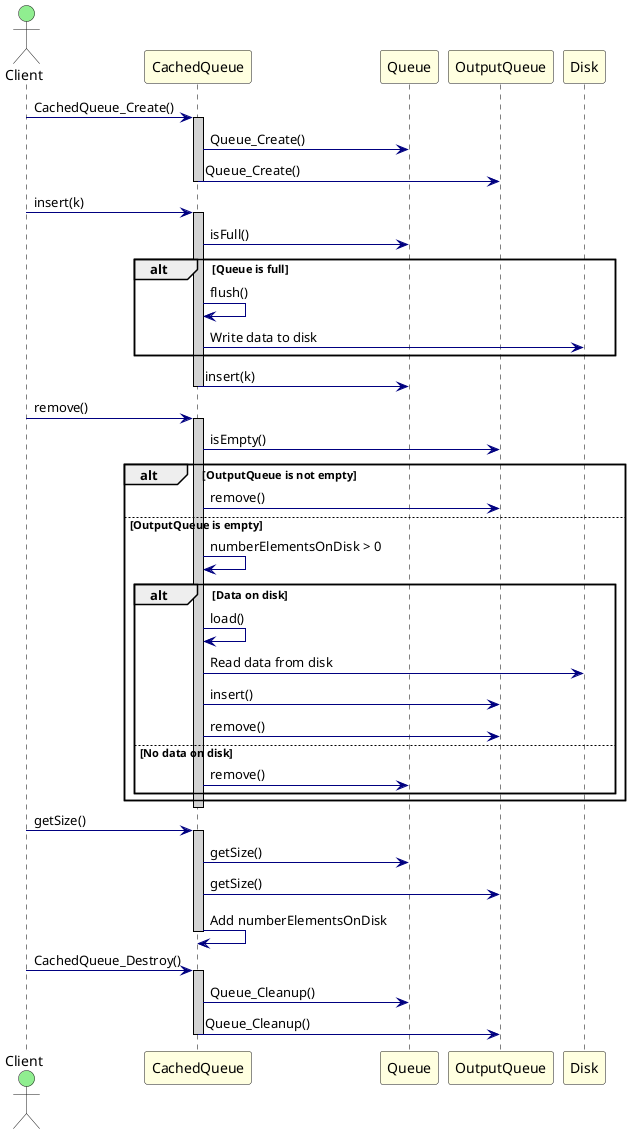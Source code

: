 @startuml CachedQueue_SequenceDiagram

skinparam sequence {
    ActorBackgroundColor LightGreen
    ParticipantBackgroundColor LightYellow
    LifeLineBorderColor Black
    LifeLineBackgroundColor LightGray
    ArrowColor Navy
}

actor Client
participant "CachedQueue" as CQ
participant "Queue" as Q
participant "OutputQueue" as OQ
participant "Disk" as Disk

Client -> CQ : CachedQueue_Create()
activate CQ
CQ -> Q : Queue_Create()
CQ -> OQ : Queue_Create()
deactivate CQ

Client -> CQ : insert(k)
activate CQ
CQ -> Q : isFull()
alt Queue is full
    CQ -> CQ : flush()
    CQ -> Disk : Write data to disk
end
CQ -> Q : insert(k)
deactivate CQ

Client -> CQ : remove()
activate CQ
CQ -> OQ : isEmpty()
alt OutputQueue is not empty
    CQ -> OQ : remove()
else OutputQueue is empty
    CQ -> CQ : numberElementsOnDisk > 0
    alt Data on disk
        CQ -> CQ : load()
        CQ -> Disk : Read data from disk
        CQ -> OQ : insert()
        CQ -> OQ : remove()
    else No data on disk
        CQ -> Q : remove()
    end
end
deactivate CQ

Client -> CQ : getSize()
activate CQ
CQ -> Q : getSize()
CQ -> OQ : getSize()
CQ -> CQ : Add numberElementsOnDisk
deactivate CQ

Client -> CQ : CachedQueue_Destroy()
activate CQ
CQ -> Q : Queue_Cleanup()
CQ -> OQ : Queue_Cleanup()
deactivate CQ

@enduml
